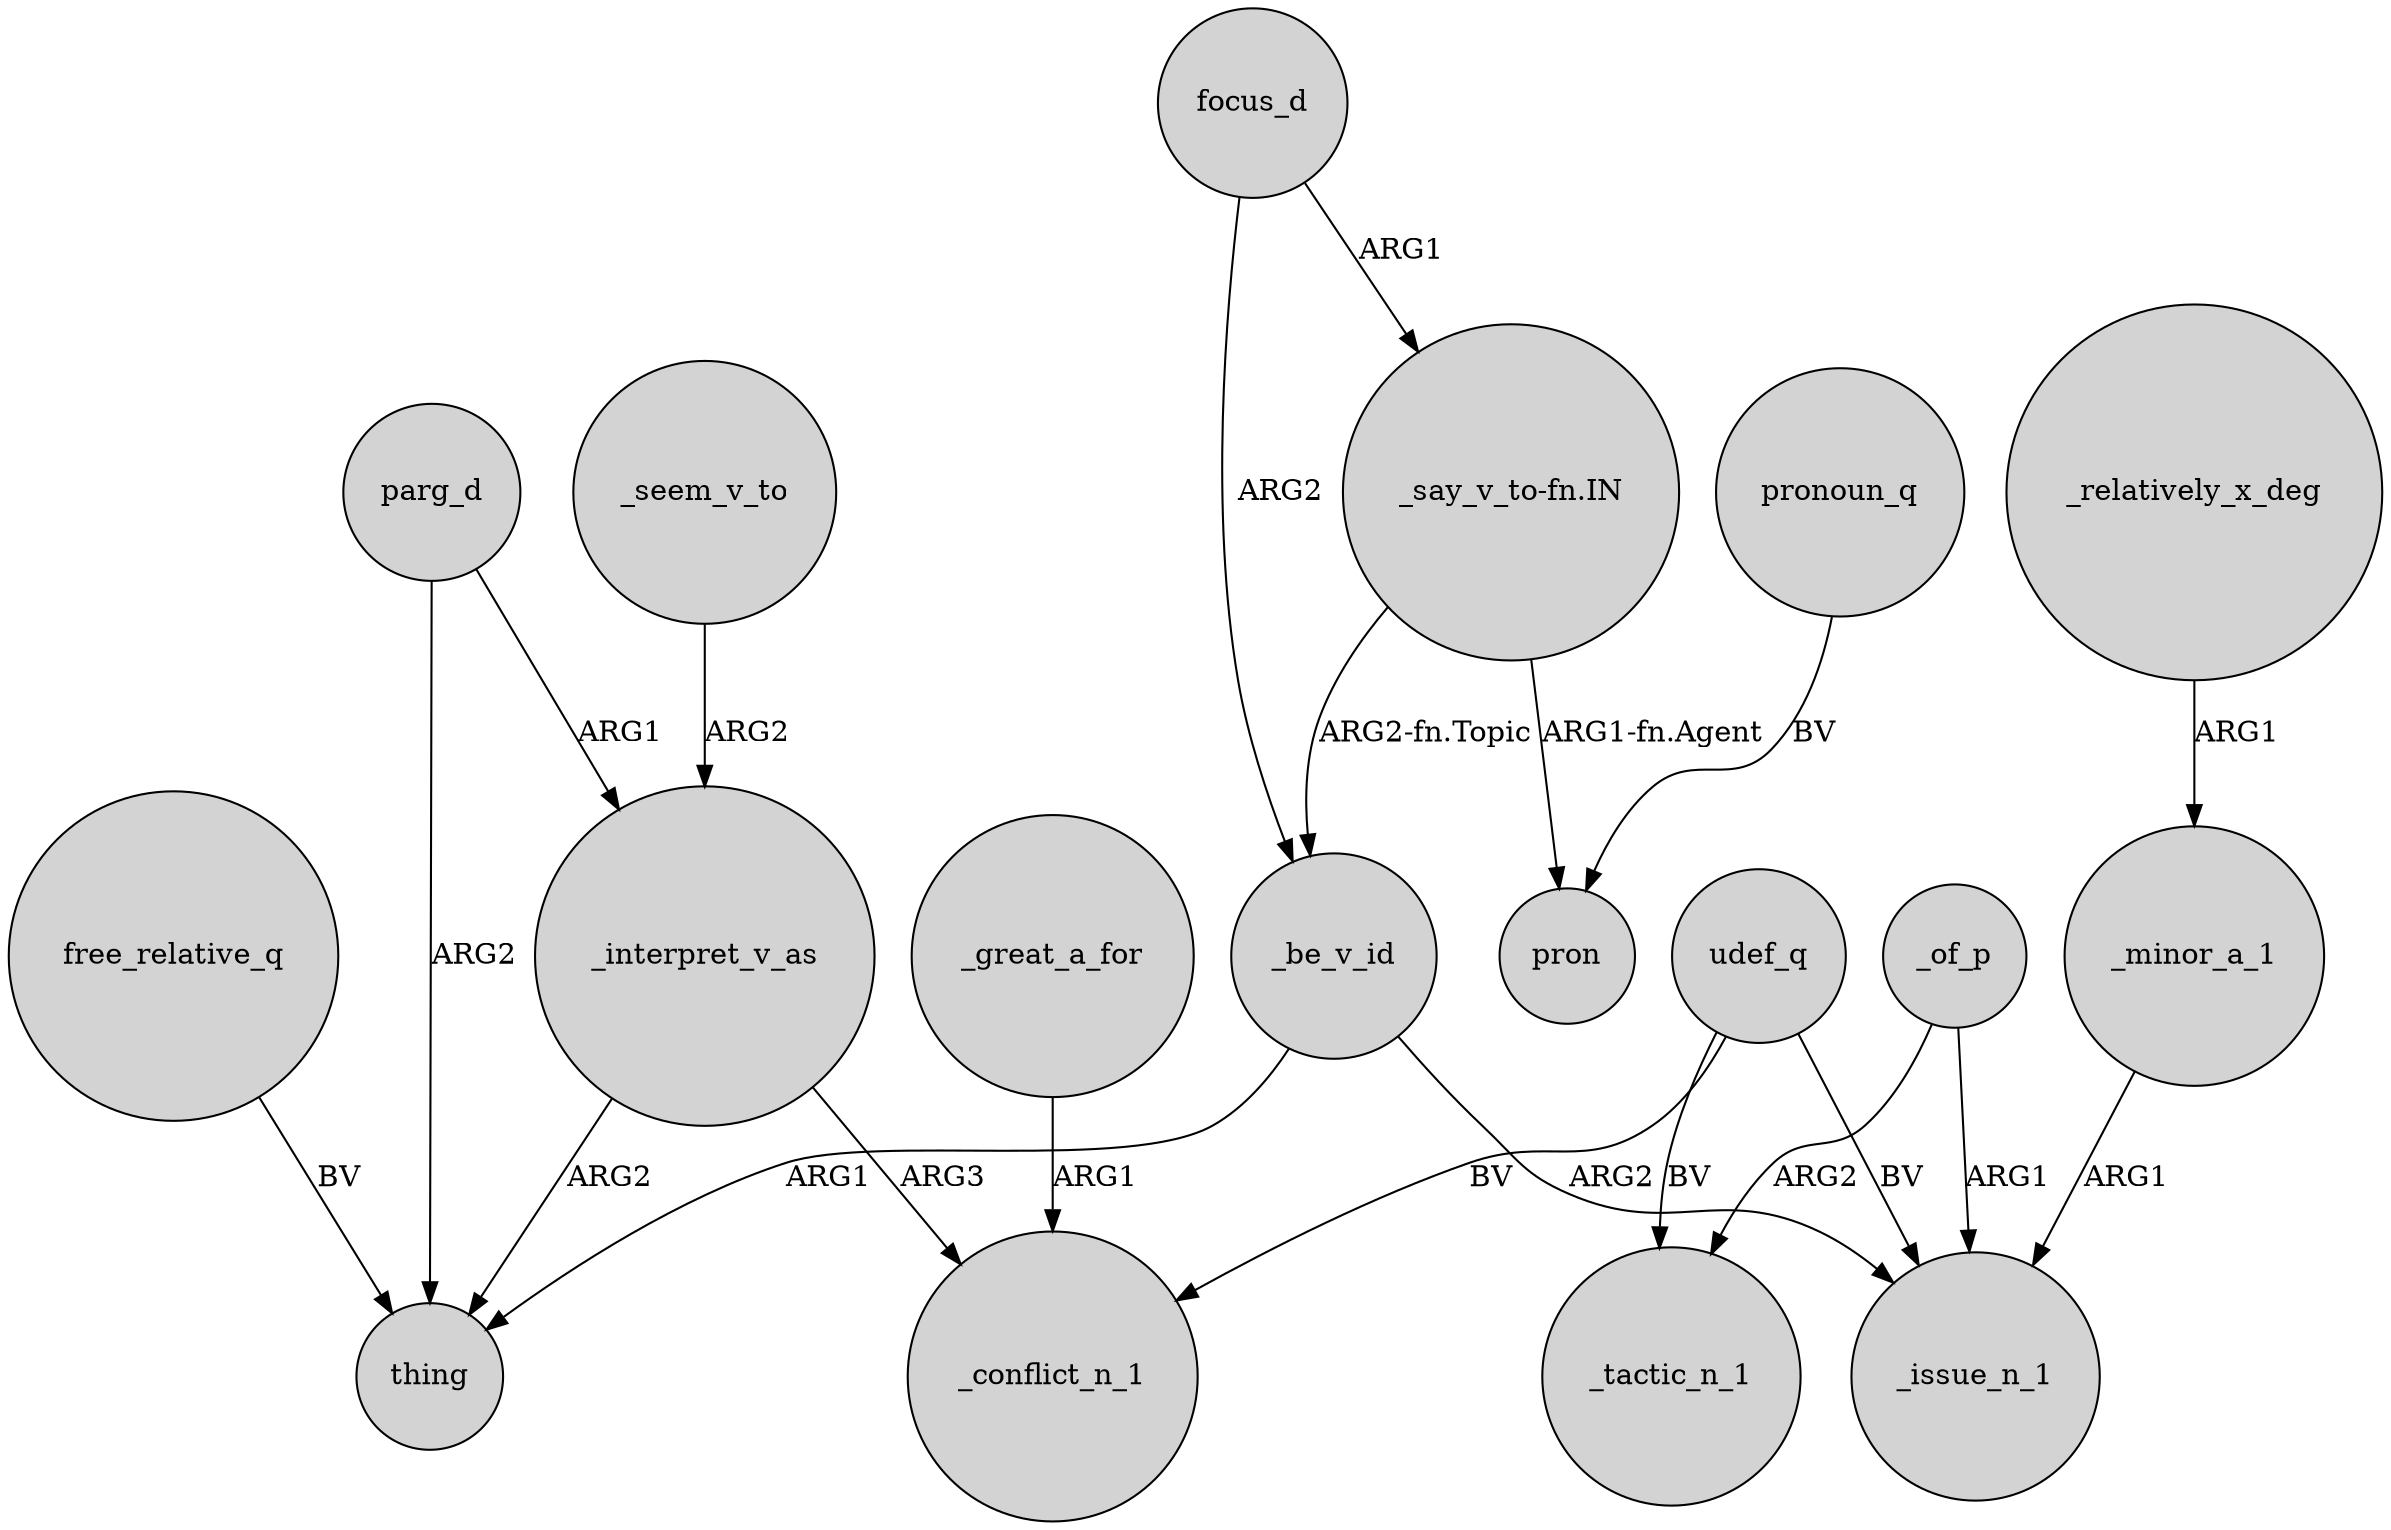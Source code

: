 digraph {
	node [shape=circle style=filled]
	focus_d -> _be_v_id [label=ARG2]
	_relatively_x_deg -> _minor_a_1 [label=ARG1]
	parg_d -> thing [label=ARG2]
	udef_q -> _conflict_n_1 [label=BV]
	_interpret_v_as -> thing [label=ARG2]
	_seem_v_to -> _interpret_v_as [label=ARG2]
	"_say_v_to-fn.IN" -> _be_v_id [label="ARG2-fn.Topic"]
	pronoun_q -> pron [label=BV]
	parg_d -> _interpret_v_as [label=ARG1]
	_of_p -> _issue_n_1 [label=ARG1]
	_of_p -> _tactic_n_1 [label=ARG2]
	_minor_a_1 -> _issue_n_1 [label=ARG1]
	free_relative_q -> thing [label=BV]
	_be_v_id -> thing [label=ARG1]
	_be_v_id -> _issue_n_1 [label=ARG2]
	udef_q -> _issue_n_1 [label=BV]
	_interpret_v_as -> _conflict_n_1 [label=ARG3]
	"_say_v_to-fn.IN" -> pron [label="ARG1-fn.Agent"]
	_great_a_for -> _conflict_n_1 [label=ARG1]
	focus_d -> "_say_v_to-fn.IN" [label=ARG1]
	udef_q -> _tactic_n_1 [label=BV]
}
